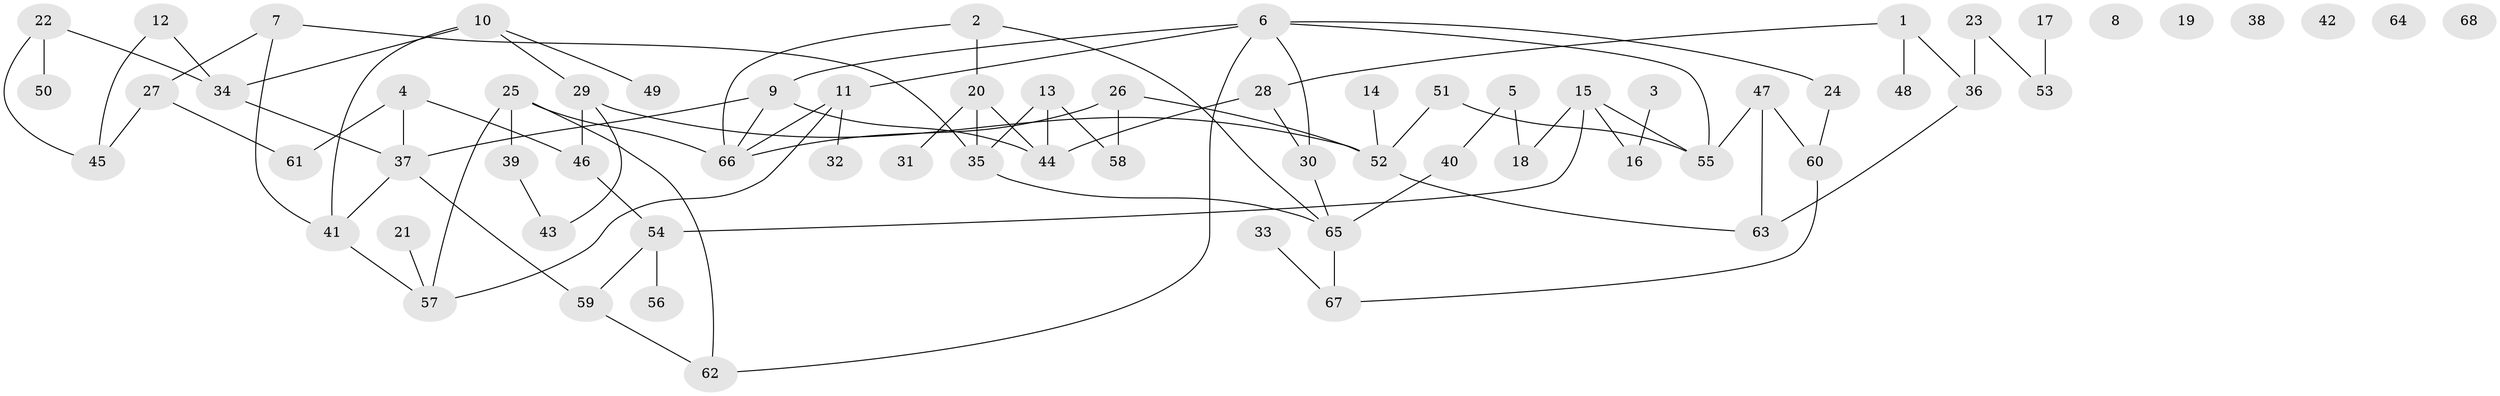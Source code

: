 // coarse degree distribution, {2: 0.14893617021276595, 6: 0.1276595744680851, 1: 0.19148936170212766, 3: 0.2127659574468085, 8: 0.02127659574468085, 0: 0.1276595744680851, 5: 0.06382978723404255, 4: 0.10638297872340426}
// Generated by graph-tools (version 1.1) at 2025/23/03/03/25 07:23:24]
// undirected, 68 vertices, 88 edges
graph export_dot {
graph [start="1"]
  node [color=gray90,style=filled];
  1;
  2;
  3;
  4;
  5;
  6;
  7;
  8;
  9;
  10;
  11;
  12;
  13;
  14;
  15;
  16;
  17;
  18;
  19;
  20;
  21;
  22;
  23;
  24;
  25;
  26;
  27;
  28;
  29;
  30;
  31;
  32;
  33;
  34;
  35;
  36;
  37;
  38;
  39;
  40;
  41;
  42;
  43;
  44;
  45;
  46;
  47;
  48;
  49;
  50;
  51;
  52;
  53;
  54;
  55;
  56;
  57;
  58;
  59;
  60;
  61;
  62;
  63;
  64;
  65;
  66;
  67;
  68;
  1 -- 28;
  1 -- 36;
  1 -- 48;
  2 -- 20;
  2 -- 65;
  2 -- 66;
  3 -- 16;
  4 -- 37;
  4 -- 46;
  4 -- 61;
  5 -- 18;
  5 -- 40;
  6 -- 9;
  6 -- 11;
  6 -- 24;
  6 -- 30;
  6 -- 55;
  6 -- 62;
  7 -- 27;
  7 -- 35;
  7 -- 41;
  9 -- 37;
  9 -- 44;
  9 -- 66;
  10 -- 29;
  10 -- 34;
  10 -- 41;
  10 -- 49;
  11 -- 32;
  11 -- 57;
  11 -- 66;
  12 -- 34;
  12 -- 45;
  13 -- 35;
  13 -- 44;
  13 -- 58;
  14 -- 52;
  15 -- 16;
  15 -- 18;
  15 -- 54;
  15 -- 55;
  17 -- 53;
  20 -- 31;
  20 -- 35;
  20 -- 44;
  21 -- 57;
  22 -- 34;
  22 -- 45;
  22 -- 50;
  23 -- 36;
  23 -- 53;
  24 -- 60;
  25 -- 39;
  25 -- 57;
  25 -- 62;
  25 -- 66;
  26 -- 52;
  26 -- 58;
  26 -- 66;
  27 -- 45;
  27 -- 61;
  28 -- 30;
  28 -- 44;
  29 -- 43;
  29 -- 46;
  29 -- 52;
  30 -- 65;
  33 -- 67;
  34 -- 37;
  35 -- 65;
  36 -- 63;
  37 -- 41;
  37 -- 59;
  39 -- 43;
  40 -- 65;
  41 -- 57;
  46 -- 54;
  47 -- 55;
  47 -- 60;
  47 -- 63;
  51 -- 52;
  51 -- 55;
  52 -- 63;
  54 -- 56;
  54 -- 59;
  59 -- 62;
  60 -- 67;
  65 -- 67;
}
